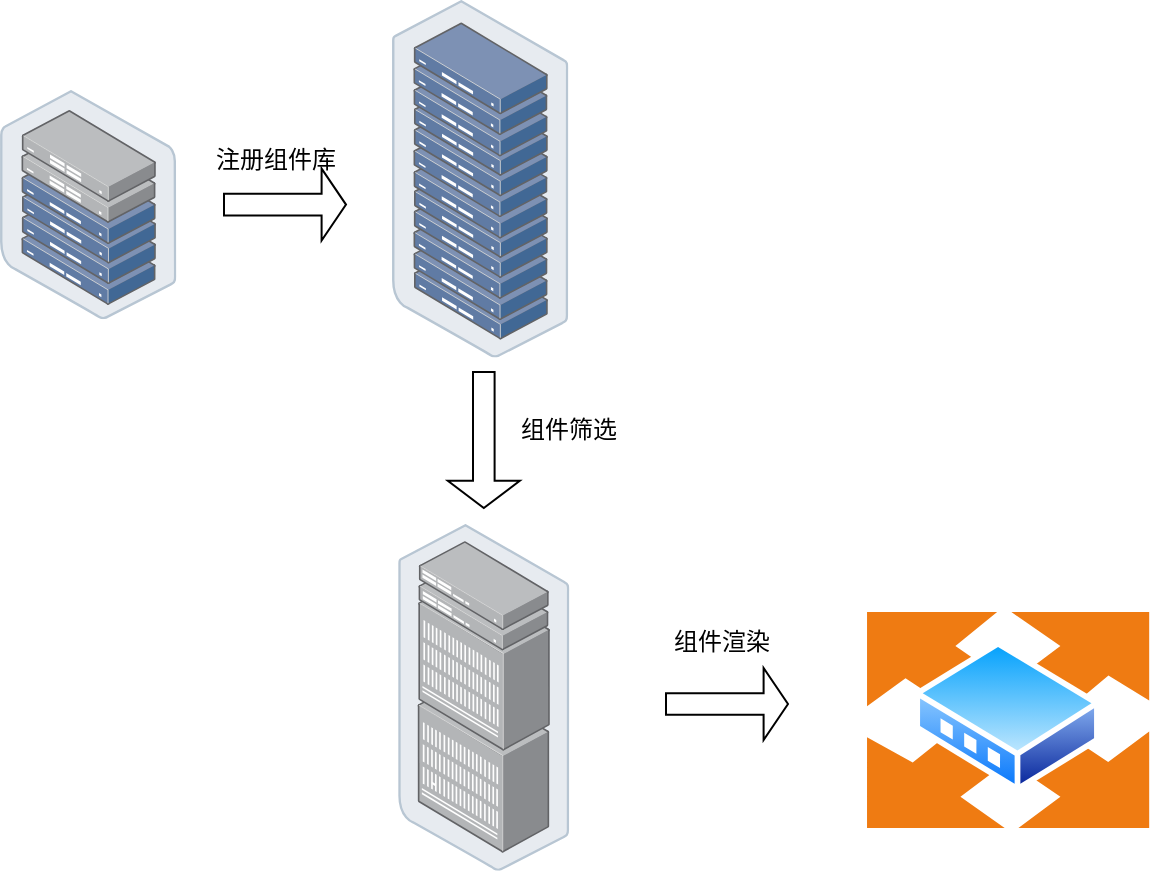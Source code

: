 <mxfile version="13.10.1" type="github">
  <diagram id="tpv55C-0w3iaEGww_xRZ" name="第 1 页">
    <mxGraphModel dx="946" dy="561" grid="0" gridSize="10" guides="1" tooltips="1" connect="1" arrows="1" fold="1" page="1" pageScale="1" pageWidth="827" pageHeight="1169" math="0" shadow="0">
      <root>
        <mxCell id="0" />
        <mxCell id="1" parent="0" />
        <mxCell id="uhtGQ1a7Ukxr5xWhjsB--1" value="" style="points=[];aspect=fixed;html=1;align=center;shadow=0;dashed=0;image;image=img/lib/allied_telesis/storage/Datacenter_Server_Rack.svg;" vertex="1" parent="1">
          <mxGeometry x="258" y="101" width="88.2" height="178.8" as="geometry" />
        </mxCell>
        <mxCell id="uhtGQ1a7Ukxr5xWhjsB--2" value="" style="points=[];aspect=fixed;html=1;align=center;shadow=0;dashed=0;image;image=img/lib/allied_telesis/storage/Datacenter_Server_Half_Rack_ToR.svg;" vertex="1" parent="1">
          <mxGeometry x="62" y="146" width="88.2" height="114.6" as="geometry" />
        </mxCell>
        <mxCell id="uhtGQ1a7Ukxr5xWhjsB--3" value="" style="shape=singleArrow;whiteSpace=wrap;html=1;" vertex="1" parent="1">
          <mxGeometry x="174" y="185.3" width="61" height="36" as="geometry" />
        </mxCell>
        <mxCell id="uhtGQ1a7Ukxr5xWhjsB--4" value="注册组件库" style="text;html=1;strokeColor=none;fillColor=none;align=center;verticalAlign=middle;whiteSpace=wrap;rounded=0;" vertex="1" parent="1">
          <mxGeometry x="168" y="174" width="64" height="14" as="geometry" />
        </mxCell>
        <mxCell id="uhtGQ1a7Ukxr5xWhjsB--7" value="" style="points=[];aspect=fixed;html=1;align=center;shadow=0;dashed=0;image;image=img/lib/allied_telesis/storage/Datacenter_Server_Rack_EoR.svg;" vertex="1" parent="1">
          <mxGeometry x="261" y="363" width="85.8" height="173.4" as="geometry" />
        </mxCell>
        <mxCell id="uhtGQ1a7Ukxr5xWhjsB--8" value="" style="shape=singleArrow;direction=south;whiteSpace=wrap;html=1;" vertex="1" parent="1">
          <mxGeometry x="285.9" y="287" width="36" height="68" as="geometry" />
        </mxCell>
        <mxCell id="uhtGQ1a7Ukxr5xWhjsB--9" value="组件筛选" style="text;html=1;strokeColor=none;fillColor=none;align=center;verticalAlign=middle;whiteSpace=wrap;rounded=0;" vertex="1" parent="1">
          <mxGeometry x="317" y="308" width="59" height="16" as="geometry" />
        </mxCell>
        <mxCell id="uhtGQ1a7Ukxr5xWhjsB--11" value="" style="shape=singleArrow;whiteSpace=wrap;html=1;" vertex="1" parent="1">
          <mxGeometry x="395" y="435" width="61" height="36" as="geometry" />
        </mxCell>
        <mxCell id="uhtGQ1a7Ukxr5xWhjsB--12" value="组件渲染" style="text;html=1;strokeColor=none;fillColor=none;align=center;verticalAlign=middle;whiteSpace=wrap;rounded=0;" vertex="1" parent="1">
          <mxGeometry x="392" y="415" width="61.5" height="14" as="geometry" />
        </mxCell>
        <mxCell id="uhtGQ1a7Ukxr5xWhjsB--14" value="" style="aspect=fixed;perimeter=ellipsePerimeter;html=1;align=center;shadow=0;dashed=0;spacingTop=3;image;image=img/lib/active_directory/router.svg;" vertex="1" parent="1">
          <mxGeometry x="495" y="407" width="142.11" height="108" as="geometry" />
        </mxCell>
      </root>
    </mxGraphModel>
  </diagram>
</mxfile>
